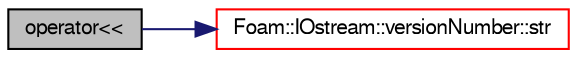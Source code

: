 digraph "operator&lt;&lt;"
{
  bgcolor="transparent";
  edge [fontname="FreeSans",fontsize="10",labelfontname="FreeSans",labelfontsize="10"];
  node [fontname="FreeSans",fontsize="10",shape=record];
  rankdir="LR";
  Node21278 [label="operator\<\<",height=0.2,width=0.4,color="black", fillcolor="grey75", style="filled", fontcolor="black"];
  Node21278 -> Node21279 [color="midnightblue",fontsize="10",style="solid",fontname="FreeSans"];
  Node21279 [label="Foam::IOstream::versionNumber::str",height=0.2,width=0.4,color="red",URL="$a26230.html#a42576ec0b836ed2aa0b5322ca8459202",tooltip="Return the versionNumber as a character string. "];
}
